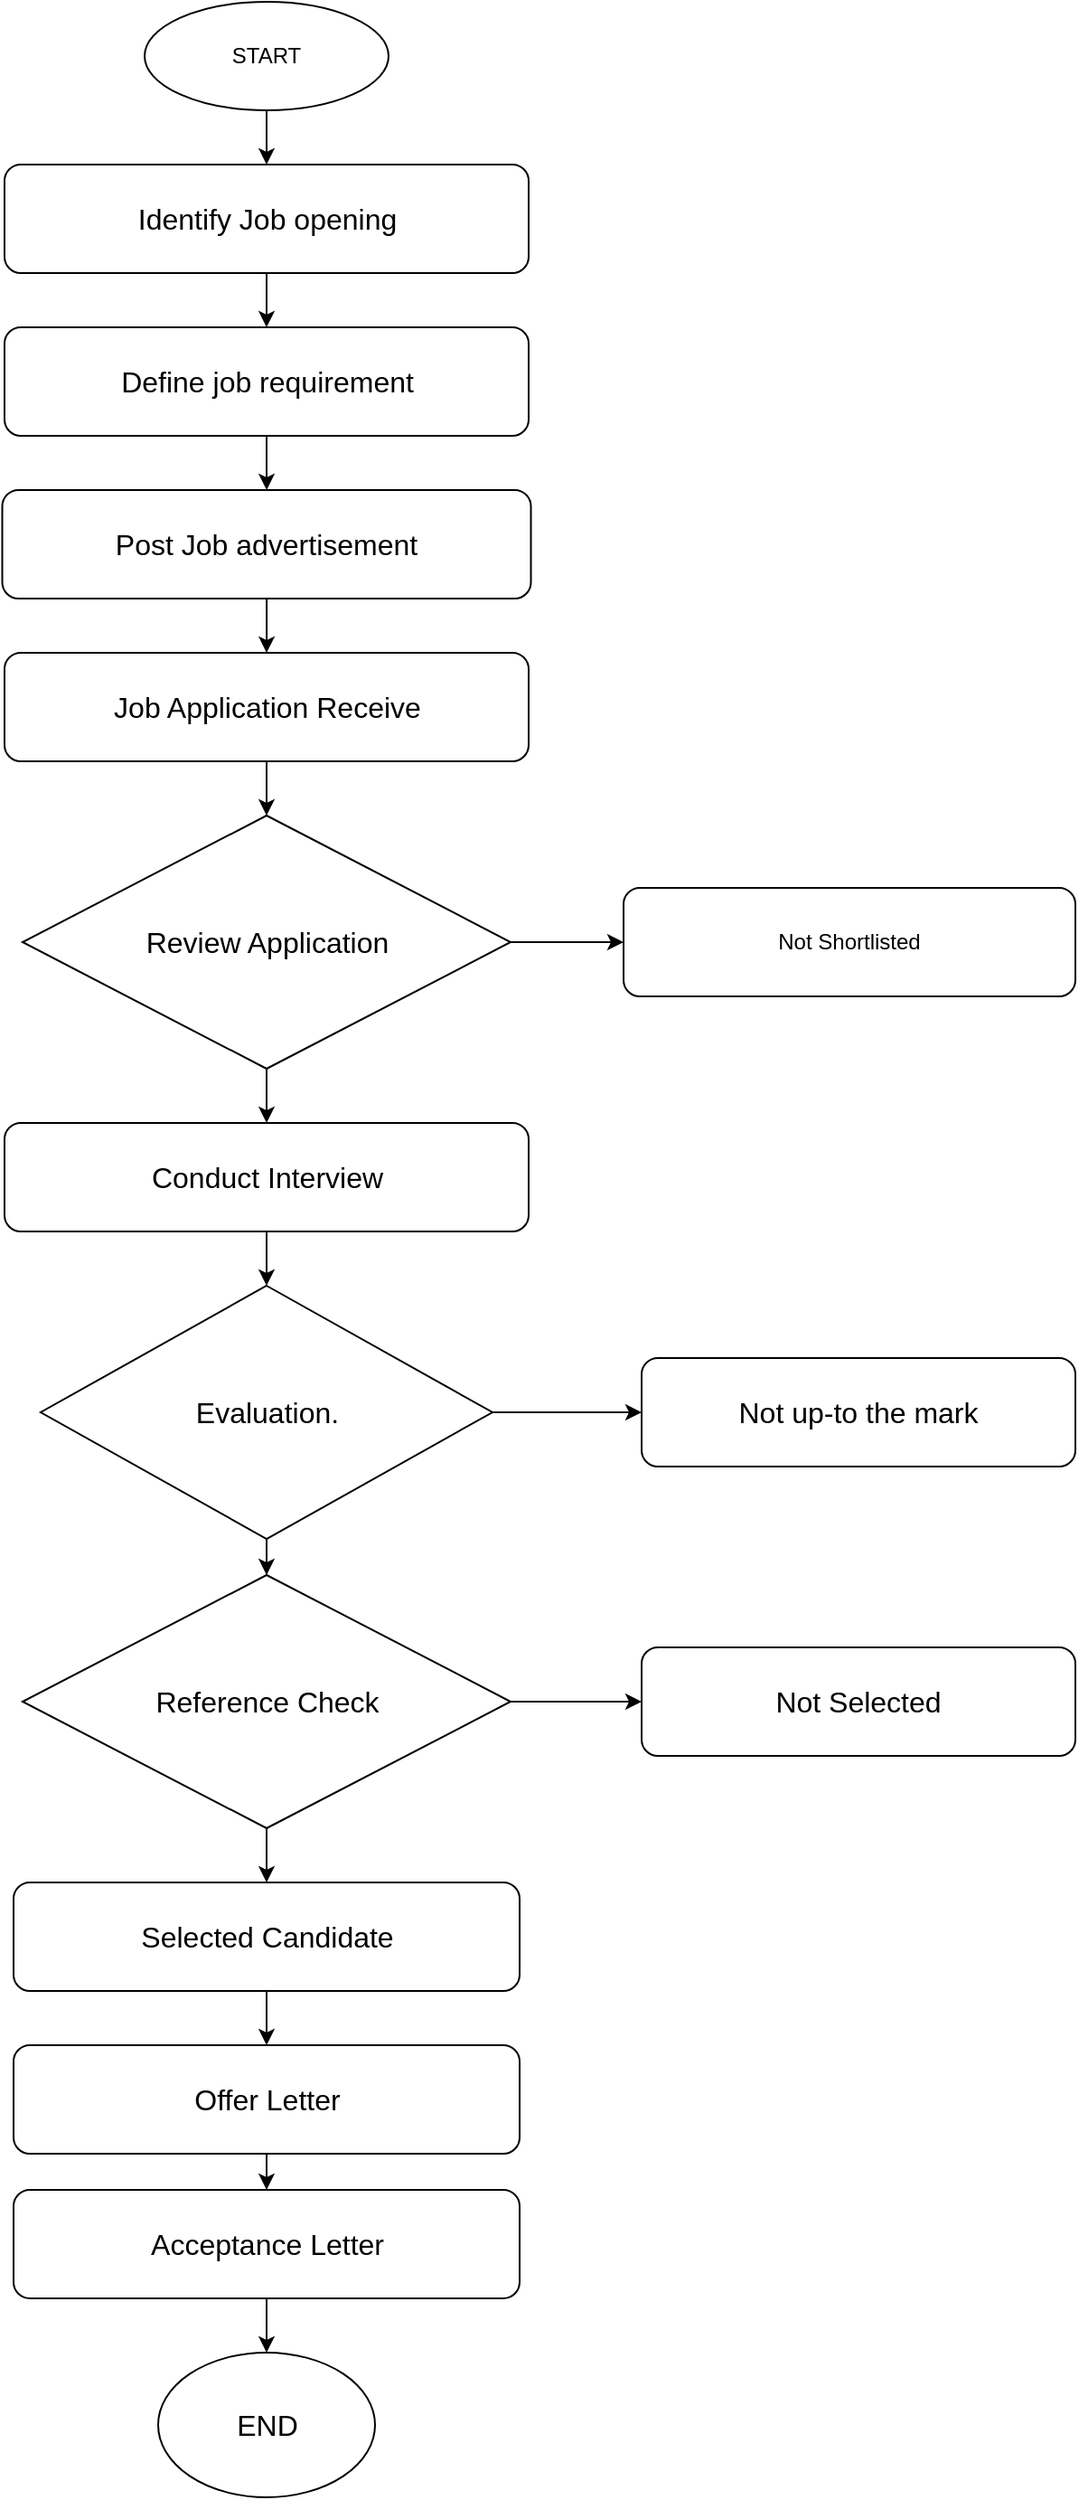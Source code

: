 <mxfile version="21.6.5" type="device">
  <diagram name="Page-1" id="2C0g_hmjmGTa55idOTdt">
    <mxGraphModel dx="840" dy="454" grid="1" gridSize="10" guides="1" tooltips="1" connect="1" arrows="1" fold="1" page="1" pageScale="1" pageWidth="850" pageHeight="1100" math="0" shadow="0">
      <root>
        <mxCell id="0" />
        <mxCell id="1" parent="0" />
        <mxCell id="hN9CqaOS5fhVVAMX-T8h-3" value="" style="edgeStyle=orthogonalEdgeStyle;rounded=0;orthogonalLoop=1;jettySize=auto;html=1;" edge="1" parent="1" source="hN9CqaOS5fhVVAMX-T8h-1" target="hN9CqaOS5fhVVAMX-T8h-2">
          <mxGeometry relative="1" as="geometry" />
        </mxCell>
        <mxCell id="hN9CqaOS5fhVVAMX-T8h-1" value="START" style="ellipse;whiteSpace=wrap;html=1;" vertex="1" parent="1">
          <mxGeometry x="305" width="135" height="60" as="geometry" />
        </mxCell>
        <mxCell id="hN9CqaOS5fhVVAMX-T8h-18" value="" style="edgeStyle=orthogonalEdgeStyle;rounded=0;orthogonalLoop=1;jettySize=auto;html=1;" edge="1" parent="1" source="hN9CqaOS5fhVVAMX-T8h-2" target="hN9CqaOS5fhVVAMX-T8h-4">
          <mxGeometry relative="1" as="geometry" />
        </mxCell>
        <mxCell id="hN9CqaOS5fhVVAMX-T8h-2" value="&lt;font style=&quot;font-size: 16px;&quot;&gt;Identify Job opening&lt;/font&gt;" style="rounded=1;whiteSpace=wrap;html=1;" vertex="1" parent="1">
          <mxGeometry x="227.5" y="90" width="290" height="60" as="geometry" />
        </mxCell>
        <mxCell id="hN9CqaOS5fhVVAMX-T8h-21" value="" style="edgeStyle=orthogonalEdgeStyle;rounded=0;orthogonalLoop=1;jettySize=auto;html=1;" edge="1" parent="1" source="hN9CqaOS5fhVVAMX-T8h-4" target="hN9CqaOS5fhVVAMX-T8h-5">
          <mxGeometry relative="1" as="geometry" />
        </mxCell>
        <mxCell id="hN9CqaOS5fhVVAMX-T8h-4" value="&lt;font style=&quot;font-size: 16px;&quot;&gt;Define job requirement&lt;/font&gt;" style="rounded=1;whiteSpace=wrap;html=1;" vertex="1" parent="1">
          <mxGeometry x="227.5" y="180" width="290" height="60" as="geometry" />
        </mxCell>
        <mxCell id="hN9CqaOS5fhVVAMX-T8h-22" value="" style="edgeStyle=orthogonalEdgeStyle;rounded=0;orthogonalLoop=1;jettySize=auto;html=1;" edge="1" parent="1" source="hN9CqaOS5fhVVAMX-T8h-5" target="hN9CqaOS5fhVVAMX-T8h-6">
          <mxGeometry relative="1" as="geometry" />
        </mxCell>
        <mxCell id="hN9CqaOS5fhVVAMX-T8h-5" value="&lt;font style=&quot;font-size: 16px;&quot;&gt;Post Job advertisement&lt;/font&gt;" style="rounded=1;whiteSpace=wrap;html=1;" vertex="1" parent="1">
          <mxGeometry x="226.25" y="270" width="292.5" height="60" as="geometry" />
        </mxCell>
        <mxCell id="hN9CqaOS5fhVVAMX-T8h-23" value="" style="edgeStyle=orthogonalEdgeStyle;rounded=0;orthogonalLoop=1;jettySize=auto;html=1;" edge="1" parent="1" source="hN9CqaOS5fhVVAMX-T8h-6" target="hN9CqaOS5fhVVAMX-T8h-7">
          <mxGeometry relative="1" as="geometry" />
        </mxCell>
        <mxCell id="hN9CqaOS5fhVVAMX-T8h-6" value="&lt;font style=&quot;font-size: 16px;&quot;&gt;Job Application Receive&lt;/font&gt;" style="rounded=1;whiteSpace=wrap;html=1;" vertex="1" parent="1">
          <mxGeometry x="227.5" y="360" width="290" height="60" as="geometry" />
        </mxCell>
        <mxCell id="hN9CqaOS5fhVVAMX-T8h-24" value="" style="edgeStyle=orthogonalEdgeStyle;rounded=0;orthogonalLoop=1;jettySize=auto;html=1;" edge="1" parent="1" source="hN9CqaOS5fhVVAMX-T8h-7" target="hN9CqaOS5fhVVAMX-T8h-8">
          <mxGeometry relative="1" as="geometry" />
        </mxCell>
        <mxCell id="hN9CqaOS5fhVVAMX-T8h-25" value="" style="edgeStyle=orthogonalEdgeStyle;rounded=0;orthogonalLoop=1;jettySize=auto;html=1;" edge="1" parent="1" source="hN9CqaOS5fhVVAMX-T8h-7" target="hN9CqaOS5fhVVAMX-T8h-9">
          <mxGeometry relative="1" as="geometry" />
        </mxCell>
        <mxCell id="hN9CqaOS5fhVVAMX-T8h-7" value="&lt;font style=&quot;font-size: 16px;&quot;&gt;Review Application&lt;/font&gt;" style="rhombus;whiteSpace=wrap;html=1;" vertex="1" parent="1">
          <mxGeometry x="237.5" y="450" width="270" height="140" as="geometry" />
        </mxCell>
        <mxCell id="hN9CqaOS5fhVVAMX-T8h-8" value="Not Shortlisted" style="rounded=1;whiteSpace=wrap;html=1;" vertex="1" parent="1">
          <mxGeometry x="570" y="490" width="250" height="60" as="geometry" />
        </mxCell>
        <mxCell id="hN9CqaOS5fhVVAMX-T8h-26" value="" style="edgeStyle=orthogonalEdgeStyle;rounded=0;orthogonalLoop=1;jettySize=auto;html=1;" edge="1" parent="1" source="hN9CqaOS5fhVVAMX-T8h-9" target="hN9CqaOS5fhVVAMX-T8h-10">
          <mxGeometry relative="1" as="geometry" />
        </mxCell>
        <mxCell id="hN9CqaOS5fhVVAMX-T8h-9" value="&lt;font style=&quot;font-size: 16px;&quot;&gt;Conduct Interview&lt;/font&gt;" style="rounded=1;whiteSpace=wrap;html=1;" vertex="1" parent="1">
          <mxGeometry x="227.5" y="620" width="290" height="60" as="geometry" />
        </mxCell>
        <mxCell id="hN9CqaOS5fhVVAMX-T8h-27" value="" style="edgeStyle=orthogonalEdgeStyle;rounded=0;orthogonalLoop=1;jettySize=auto;html=1;" edge="1" parent="1" source="hN9CqaOS5fhVVAMX-T8h-10" target="hN9CqaOS5fhVVAMX-T8h-11">
          <mxGeometry relative="1" as="geometry" />
        </mxCell>
        <mxCell id="hN9CqaOS5fhVVAMX-T8h-28" value="" style="edgeStyle=orthogonalEdgeStyle;rounded=0;orthogonalLoop=1;jettySize=auto;html=1;" edge="1" parent="1" source="hN9CqaOS5fhVVAMX-T8h-10" target="hN9CqaOS5fhVVAMX-T8h-13">
          <mxGeometry relative="1" as="geometry" />
        </mxCell>
        <mxCell id="hN9CqaOS5fhVVAMX-T8h-10" value="&lt;font style=&quot;font-size: 16px;&quot;&gt;Evaluation.&lt;/font&gt;" style="rhombus;whiteSpace=wrap;html=1;" vertex="1" parent="1">
          <mxGeometry x="247.5" y="710" width="250" height="140" as="geometry" />
        </mxCell>
        <mxCell id="hN9CqaOS5fhVVAMX-T8h-11" value="&lt;font style=&quot;font-size: 16px;&quot;&gt;Not up-to the mark&lt;/font&gt;" style="rounded=1;whiteSpace=wrap;html=1;" vertex="1" parent="1">
          <mxGeometry x="580" y="750" width="240" height="60" as="geometry" />
        </mxCell>
        <mxCell id="hN9CqaOS5fhVVAMX-T8h-12" value="&lt;font style=&quot;font-size: 16px;&quot;&gt;Not Selected&lt;/font&gt;" style="rounded=1;whiteSpace=wrap;html=1;" vertex="1" parent="1">
          <mxGeometry x="580" y="910" width="240" height="60" as="geometry" />
        </mxCell>
        <mxCell id="hN9CqaOS5fhVVAMX-T8h-29" value="" style="edgeStyle=orthogonalEdgeStyle;rounded=0;orthogonalLoop=1;jettySize=auto;html=1;" edge="1" parent="1" source="hN9CqaOS5fhVVAMX-T8h-13" target="hN9CqaOS5fhVVAMX-T8h-12">
          <mxGeometry relative="1" as="geometry" />
        </mxCell>
        <mxCell id="hN9CqaOS5fhVVAMX-T8h-30" value="" style="edgeStyle=orthogonalEdgeStyle;rounded=0;orthogonalLoop=1;jettySize=auto;html=1;" edge="1" parent="1" source="hN9CqaOS5fhVVAMX-T8h-13" target="hN9CqaOS5fhVVAMX-T8h-14">
          <mxGeometry relative="1" as="geometry" />
        </mxCell>
        <mxCell id="hN9CqaOS5fhVVAMX-T8h-13" value="&lt;font style=&quot;font-size: 16px;&quot;&gt;Reference Check&lt;/font&gt;" style="rhombus;whiteSpace=wrap;html=1;" vertex="1" parent="1">
          <mxGeometry x="237.5" y="870" width="270" height="140" as="geometry" />
        </mxCell>
        <mxCell id="hN9CqaOS5fhVVAMX-T8h-31" value="" style="edgeStyle=orthogonalEdgeStyle;rounded=0;orthogonalLoop=1;jettySize=auto;html=1;" edge="1" parent="1" source="hN9CqaOS5fhVVAMX-T8h-14" target="hN9CqaOS5fhVVAMX-T8h-15">
          <mxGeometry relative="1" as="geometry" />
        </mxCell>
        <mxCell id="hN9CqaOS5fhVVAMX-T8h-14" value="&lt;font style=&quot;font-size: 16px;&quot;&gt;Selected Candidate&lt;/font&gt;" style="rounded=1;whiteSpace=wrap;html=1;" vertex="1" parent="1">
          <mxGeometry x="232.5" y="1040" width="280" height="60" as="geometry" />
        </mxCell>
        <mxCell id="hN9CqaOS5fhVVAMX-T8h-32" value="" style="edgeStyle=orthogonalEdgeStyle;rounded=0;orthogonalLoop=1;jettySize=auto;html=1;" edge="1" parent="1" source="hN9CqaOS5fhVVAMX-T8h-15" target="hN9CqaOS5fhVVAMX-T8h-16">
          <mxGeometry relative="1" as="geometry" />
        </mxCell>
        <mxCell id="hN9CqaOS5fhVVAMX-T8h-15" value="&lt;font style=&quot;font-size: 16px;&quot;&gt;Offer Letter&lt;/font&gt;" style="rounded=1;whiteSpace=wrap;html=1;" vertex="1" parent="1">
          <mxGeometry x="232.5" y="1130" width="280" height="60" as="geometry" />
        </mxCell>
        <mxCell id="hN9CqaOS5fhVVAMX-T8h-33" value="" style="edgeStyle=orthogonalEdgeStyle;rounded=0;orthogonalLoop=1;jettySize=auto;html=1;" edge="1" parent="1" source="hN9CqaOS5fhVVAMX-T8h-16" target="hN9CqaOS5fhVVAMX-T8h-17">
          <mxGeometry relative="1" as="geometry" />
        </mxCell>
        <mxCell id="hN9CqaOS5fhVVAMX-T8h-16" value="&lt;font style=&quot;font-size: 16px;&quot;&gt;Acceptance Letter&lt;/font&gt;" style="rounded=1;whiteSpace=wrap;html=1;" vertex="1" parent="1">
          <mxGeometry x="232.5" y="1210" width="280" height="60" as="geometry" />
        </mxCell>
        <mxCell id="hN9CqaOS5fhVVAMX-T8h-17" value="&lt;font style=&quot;font-size: 16px;&quot;&gt;END&lt;/font&gt;" style="ellipse;whiteSpace=wrap;html=1;" vertex="1" parent="1">
          <mxGeometry x="312.5" y="1300" width="120" height="80" as="geometry" />
        </mxCell>
      </root>
    </mxGraphModel>
  </diagram>
</mxfile>
